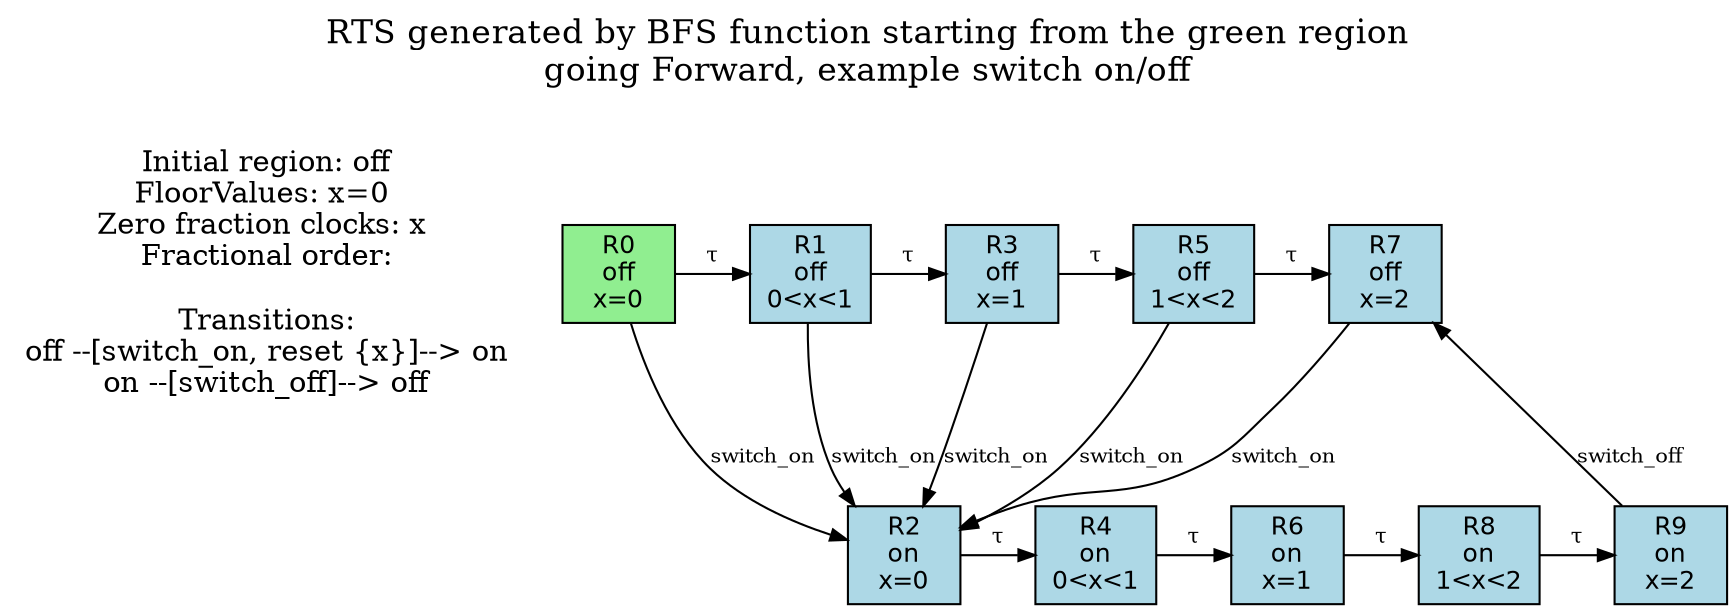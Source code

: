 digraph RTS {
  rankdir=TB;
  splines=true;
  label="RTS generated by BFS function starting from the green region\ngoing Forward, example switch on/off

";
  labelloc=t;
  fontsize=16;
  Info [shape=plaintext, label="Initial region: off\nFloorValues: x=0 \nZero fraction clocks: x \nFractional order:\n\nTransitions:\noff --[switch_on, reset {x}]--> on\non --[switch_off]--> off\n"];
  node [shape=box, style=filled, fillcolor=white, fontname=Helvetica, fontsize=12];
  edge [fontsize=10, color=black, arrowsize=0.8];
  R0 [label="R0\noff
x=0", fillcolor=lightgreen];
  R1 [label="R1\noff
0<x<1", fillcolor=lightblue];
  R2 [label="R2\non
x=0", fillcolor=lightblue];
  R3 [label="R3\noff
x=1", fillcolor=lightblue];
  R4 [label="R4\non
0<x<1", fillcolor=lightblue];
  R5 [label="R5\noff
1<x<2", fillcolor=lightblue];
  R6 [label="R6\non
x=1", fillcolor=lightblue];
  R7 [label="R7\noff
x=2", fillcolor=lightblue];
  R8 [label="R8\non
1<x<2", fillcolor=lightblue];
  R9 [label="R9\non
x=2", fillcolor=lightblue];
  { rank=same; R1; R5; R0; R3; R7; }
  { rank=same; R4; R8; R2; R6; R9; }
  R0 -> R1 [label="τ"];
  R0 -> R2 [label="switch_on"];
  R1 -> R3 [label="τ"];
  R1 -> R2 [label="switch_on"];
  R2 -> R4 [label="τ"];
  R3 -> R5 [label="τ"];
  R3 -> R2 [label="switch_on"];
  R4 -> R6 [label="τ"];
  R5 -> R7 [label="τ"];
  R5 -> R2 [label="switch_on"];
  R6 -> R8 [label="τ"];
  R7 -> R2 [label="switch_on"];
  R8 -> R9 [label="τ"];
  R9 -> R7 [label="switch_off"];
}
